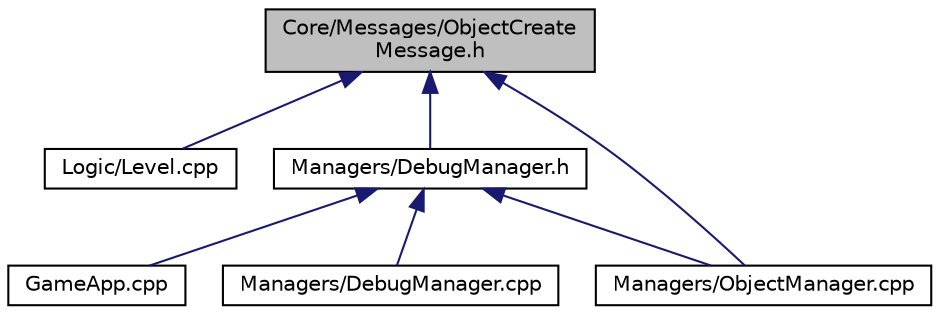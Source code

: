 digraph "Core/Messages/ObjectCreateMessage.h"
{
  edge [fontname="Helvetica",fontsize="10",labelfontname="Helvetica",labelfontsize="10"];
  node [fontname="Helvetica",fontsize="10",shape=record];
  Node1 [label="Core/Messages/ObjectCreate\lMessage.h",height=0.2,width=0.4,color="black", fillcolor="grey75", style="filled", fontcolor="black"];
  Node1 -> Node2 [dir="back",color="midnightblue",fontsize="10",style="solid"];
  Node2 [label="Logic/Level.cpp",height=0.2,width=0.4,color="black", fillcolor="white", style="filled",URL="$Level_8cpp.html"];
  Node1 -> Node3 [dir="back",color="midnightblue",fontsize="10",style="solid"];
  Node3 [label="Managers/DebugManager.h",height=0.2,width=0.4,color="black", fillcolor="white", style="filled",URL="$DebugManager_8h.html"];
  Node3 -> Node4 [dir="back",color="midnightblue",fontsize="10",style="solid"];
  Node4 [label="GameApp.cpp",height=0.2,width=0.4,color="black", fillcolor="white", style="filled",URL="$GameApp_8cpp.html"];
  Node3 -> Node5 [dir="back",color="midnightblue",fontsize="10",style="solid"];
  Node5 [label="Managers/DebugManager.cpp",height=0.2,width=0.4,color="black", fillcolor="white", style="filled",URL="$DebugManager_8cpp.html"];
  Node3 -> Node6 [dir="back",color="midnightblue",fontsize="10",style="solid"];
  Node6 [label="Managers/ObjectManager.cpp",height=0.2,width=0.4,color="black", fillcolor="white", style="filled",URL="$ObjectManager_8cpp.html"];
  Node1 -> Node6 [dir="back",color="midnightblue",fontsize="10",style="solid"];
}

